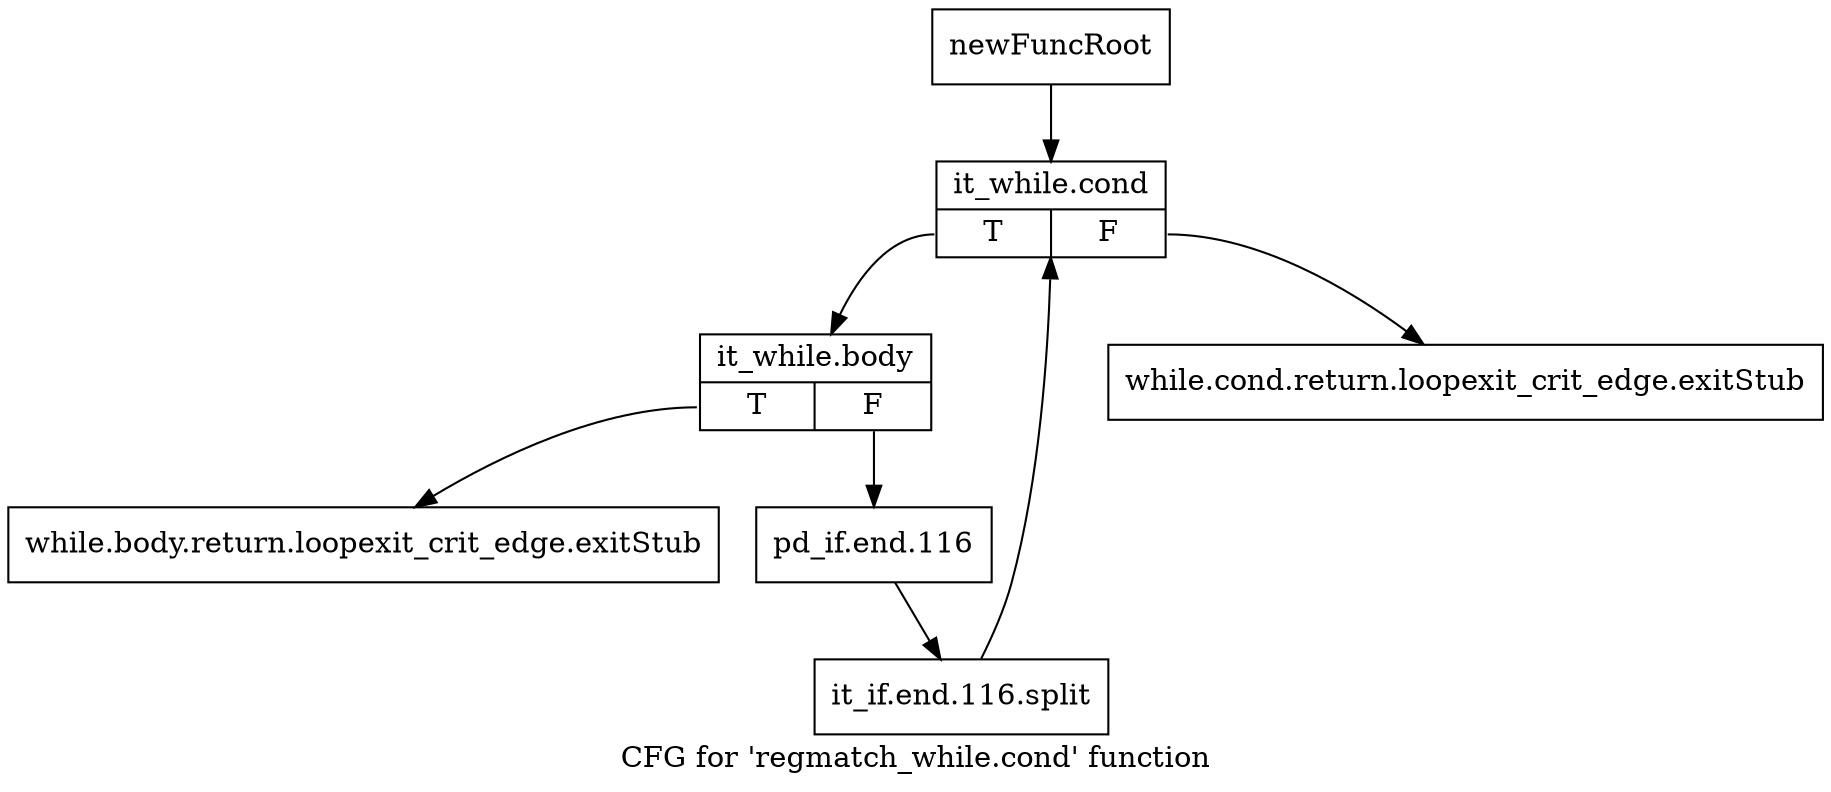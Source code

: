 digraph "CFG for 'regmatch_while.cond' function" {
	label="CFG for 'regmatch_while.cond' function";

	Node0x332f040 [shape=record,label="{newFuncRoot}"];
	Node0x332f040 -> Node0x332f4f0;
	Node0x332f090 [shape=record,label="{while.cond.return.loopexit_crit_edge.exitStub}"];
	Node0x332f4a0 [shape=record,label="{while.body.return.loopexit_crit_edge.exitStub}"];
	Node0x332f4f0 [shape=record,label="{it_while.cond|{<s0>T|<s1>F}}"];
	Node0x332f4f0:s0 -> Node0x332f540;
	Node0x332f4f0:s1 -> Node0x332f090;
	Node0x332f540 [shape=record,label="{it_while.body|{<s0>T|<s1>F}}"];
	Node0x332f540:s0 -> Node0x332f4a0;
	Node0x332f540:s1 -> Node0x332f590;
	Node0x332f590 [shape=record,label="{pd_if.end.116}"];
	Node0x332f590 -> Node0x3901f70;
	Node0x3901f70 [shape=record,label="{it_if.end.116.split}"];
	Node0x3901f70 -> Node0x332f4f0;
}
